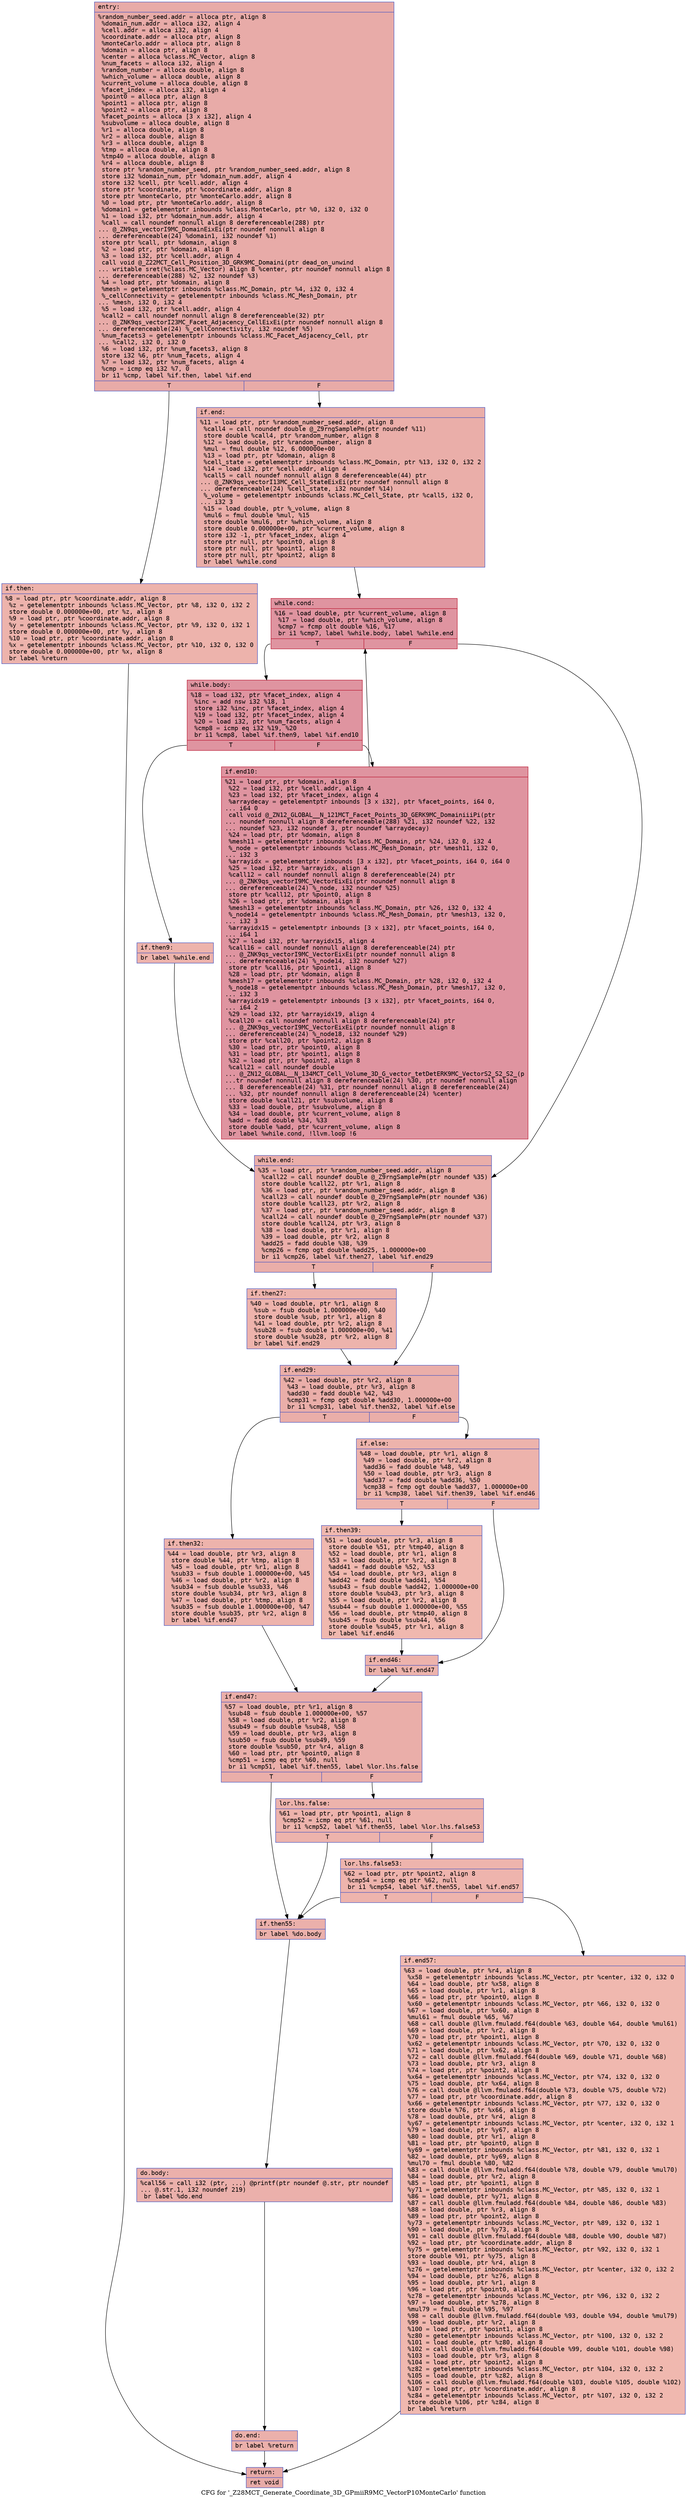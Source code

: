 digraph "CFG for '_Z28MCT_Generate_Coordinate_3D_GPmiiR9MC_VectorP10MonteCarlo' function" {
	label="CFG for '_Z28MCT_Generate_Coordinate_3D_GPmiiR9MC_VectorP10MonteCarlo' function";

	Node0x5579e7186b40 [shape=record,color="#3d50c3ff", style=filled, fillcolor="#cc403a70" fontname="Courier",label="{entry:\l|  %random_number_seed.addr = alloca ptr, align 8\l  %domain_num.addr = alloca i32, align 4\l  %cell.addr = alloca i32, align 4\l  %coordinate.addr = alloca ptr, align 8\l  %monteCarlo.addr = alloca ptr, align 8\l  %domain = alloca ptr, align 8\l  %center = alloca %class.MC_Vector, align 8\l  %num_facets = alloca i32, align 4\l  %random_number = alloca double, align 8\l  %which_volume = alloca double, align 8\l  %current_volume = alloca double, align 8\l  %facet_index = alloca i32, align 4\l  %point0 = alloca ptr, align 8\l  %point1 = alloca ptr, align 8\l  %point2 = alloca ptr, align 8\l  %facet_points = alloca [3 x i32], align 4\l  %subvolume = alloca double, align 8\l  %r1 = alloca double, align 8\l  %r2 = alloca double, align 8\l  %r3 = alloca double, align 8\l  %tmp = alloca double, align 8\l  %tmp40 = alloca double, align 8\l  %r4 = alloca double, align 8\l  store ptr %random_number_seed, ptr %random_number_seed.addr, align 8\l  store i32 %domain_num, ptr %domain_num.addr, align 4\l  store i32 %cell, ptr %cell.addr, align 4\l  store ptr %coordinate, ptr %coordinate.addr, align 8\l  store ptr %monteCarlo, ptr %monteCarlo.addr, align 8\l  %0 = load ptr, ptr %monteCarlo.addr, align 8\l  %domain1 = getelementptr inbounds %class.MonteCarlo, ptr %0, i32 0, i32 0\l  %1 = load i32, ptr %domain_num.addr, align 4\l  %call = call noundef nonnull align 8 dereferenceable(288) ptr\l... @_ZN9qs_vectorI9MC_DomainEixEi(ptr noundef nonnull align 8\l... dereferenceable(24) %domain1, i32 noundef %1)\l  store ptr %call, ptr %domain, align 8\l  %2 = load ptr, ptr %domain, align 8\l  %3 = load i32, ptr %cell.addr, align 4\l  call void @_Z22MCT_Cell_Position_3D_GRK9MC_Domaini(ptr dead_on_unwind\l... writable sret(%class.MC_Vector) align 8 %center, ptr noundef nonnull align 8\l... dereferenceable(288) %2, i32 noundef %3)\l  %4 = load ptr, ptr %domain, align 8\l  %mesh = getelementptr inbounds %class.MC_Domain, ptr %4, i32 0, i32 4\l  %_cellConnectivity = getelementptr inbounds %class.MC_Mesh_Domain, ptr\l... %mesh, i32 0, i32 4\l  %5 = load i32, ptr %cell.addr, align 4\l  %call2 = call noundef nonnull align 8 dereferenceable(32) ptr\l... @_ZNK9qs_vectorI23MC_Facet_Adjacency_CellEixEi(ptr noundef nonnull align 8\l... dereferenceable(24) %_cellConnectivity, i32 noundef %5)\l  %num_facets3 = getelementptr inbounds %class.MC_Facet_Adjacency_Cell, ptr\l... %call2, i32 0, i32 0\l  %6 = load i32, ptr %num_facets3, align 8\l  store i32 %6, ptr %num_facets, align 4\l  %7 = load i32, ptr %num_facets, align 4\l  %cmp = icmp eq i32 %7, 0\l  br i1 %cmp, label %if.then, label %if.end\l|{<s0>T|<s1>F}}"];
	Node0x5579e7186b40:s0 -> Node0x5579e718ef40[tooltip="entry -> if.then\nProbability 37.50%" ];
	Node0x5579e7186b40:s1 -> Node0x5579e718f010[tooltip="entry -> if.end\nProbability 62.50%" ];
	Node0x5579e718ef40 [shape=record,color="#3d50c3ff", style=filled, fillcolor="#d6524470" fontname="Courier",label="{if.then:\l|  %8 = load ptr, ptr %coordinate.addr, align 8\l  %z = getelementptr inbounds %class.MC_Vector, ptr %8, i32 0, i32 2\l  store double 0.000000e+00, ptr %z, align 8\l  %9 = load ptr, ptr %coordinate.addr, align 8\l  %y = getelementptr inbounds %class.MC_Vector, ptr %9, i32 0, i32 1\l  store double 0.000000e+00, ptr %y, align 8\l  %10 = load ptr, ptr %coordinate.addr, align 8\l  %x = getelementptr inbounds %class.MC_Vector, ptr %10, i32 0, i32 0\l  store double 0.000000e+00, ptr %x, align 8\l  br label %return\l}"];
	Node0x5579e718ef40 -> Node0x5579e718f790[tooltip="if.then -> return\nProbability 100.00%" ];
	Node0x5579e718f010 [shape=record,color="#3d50c3ff", style=filled, fillcolor="#d0473d70" fontname="Courier",label="{if.end:\l|  %11 = load ptr, ptr %random_number_seed.addr, align 8\l  %call4 = call noundef double @_Z9rngSamplePm(ptr noundef %11)\l  store double %call4, ptr %random_number, align 8\l  %12 = load double, ptr %random_number, align 8\l  %mul = fmul double %12, 6.000000e+00\l  %13 = load ptr, ptr %domain, align 8\l  %cell_state = getelementptr inbounds %class.MC_Domain, ptr %13, i32 0, i32 2\l  %14 = load i32, ptr %cell.addr, align 4\l  %call5 = call noundef nonnull align 8 dereferenceable(44) ptr\l... @_ZNK9qs_vectorI13MC_Cell_StateEixEi(ptr noundef nonnull align 8\l... dereferenceable(24) %cell_state, i32 noundef %14)\l  %_volume = getelementptr inbounds %class.MC_Cell_State, ptr %call5, i32 0,\l... i32 3\l  %15 = load double, ptr %_volume, align 8\l  %mul6 = fmul double %mul, %15\l  store double %mul6, ptr %which_volume, align 8\l  store double 0.000000e+00, ptr %current_volume, align 8\l  store i32 -1, ptr %facet_index, align 4\l  store ptr null, ptr %point0, align 8\l  store ptr null, ptr %point1, align 8\l  store ptr null, ptr %point2, align 8\l  br label %while.cond\l}"];
	Node0x5579e718f010 -> Node0x5579e7190680[tooltip="if.end -> while.cond\nProbability 100.00%" ];
	Node0x5579e7190680 [shape=record,color="#b70d28ff", style=filled, fillcolor="#b70d2870" fontname="Courier",label="{while.cond:\l|  %16 = load double, ptr %current_volume, align 8\l  %17 = load double, ptr %which_volume, align 8\l  %cmp7 = fcmp olt double %16, %17\l  br i1 %cmp7, label %while.body, label %while.end\l|{<s0>T|<s1>F}}"];
	Node0x5579e7190680:s0 -> Node0x5579e7190fa0[tooltip="while.cond -> while.body\nProbability 96.88%" ];
	Node0x5579e7190680:s1 -> Node0x5579e7191020[tooltip="while.cond -> while.end\nProbability 3.12%" ];
	Node0x5579e7190fa0 [shape=record,color="#b70d28ff", style=filled, fillcolor="#b70d2870" fontname="Courier",label="{while.body:\l|  %18 = load i32, ptr %facet_index, align 4\l  %inc = add nsw i32 %18, 1\l  store i32 %inc, ptr %facet_index, align 4\l  %19 = load i32, ptr %facet_index, align 4\l  %20 = load i32, ptr %num_facets, align 4\l  %cmp8 = icmp eq i32 %19, %20\l  br i1 %cmp8, label %if.then9, label %if.end10\l|{<s0>T|<s1>F}}"];
	Node0x5579e7190fa0:s0 -> Node0x5579e7191530[tooltip="while.body -> if.then9\nProbability 3.12%" ];
	Node0x5579e7190fa0:s1 -> Node0x5579e71915b0[tooltip="while.body -> if.end10\nProbability 96.88%" ];
	Node0x5579e7191530 [shape=record,color="#3d50c3ff", style=filled, fillcolor="#d6524470" fontname="Courier",label="{if.then9:\l|  br label %while.end\l}"];
	Node0x5579e7191530 -> Node0x5579e7191020[tooltip="if.then9 -> while.end\nProbability 100.00%" ];
	Node0x5579e71915b0 [shape=record,color="#b70d28ff", style=filled, fillcolor="#b70d2870" fontname="Courier",label="{if.end10:\l|  %21 = load ptr, ptr %domain, align 8\l  %22 = load i32, ptr %cell.addr, align 4\l  %23 = load i32, ptr %facet_index, align 4\l  %arraydecay = getelementptr inbounds [3 x i32], ptr %facet_points, i64 0,\l... i64 0\l  call void @_ZN12_GLOBAL__N_121MCT_Facet_Points_3D_GERK9MC_DomainiiiPi(ptr\l... noundef nonnull align 8 dereferenceable(288) %21, i32 noundef %22, i32\l... noundef %23, i32 noundef 3, ptr noundef %arraydecay)\l  %24 = load ptr, ptr %domain, align 8\l  %mesh11 = getelementptr inbounds %class.MC_Domain, ptr %24, i32 0, i32 4\l  %_node = getelementptr inbounds %class.MC_Mesh_Domain, ptr %mesh11, i32 0,\l... i32 3\l  %arrayidx = getelementptr inbounds [3 x i32], ptr %facet_points, i64 0, i64 0\l  %25 = load i32, ptr %arrayidx, align 4\l  %call12 = call noundef nonnull align 8 dereferenceable(24) ptr\l... @_ZNK9qs_vectorI9MC_VectorEixEi(ptr noundef nonnull align 8\l... dereferenceable(24) %_node, i32 noundef %25)\l  store ptr %call12, ptr %point0, align 8\l  %26 = load ptr, ptr %domain, align 8\l  %mesh13 = getelementptr inbounds %class.MC_Domain, ptr %26, i32 0, i32 4\l  %_node14 = getelementptr inbounds %class.MC_Mesh_Domain, ptr %mesh13, i32 0,\l... i32 3\l  %arrayidx15 = getelementptr inbounds [3 x i32], ptr %facet_points, i64 0,\l... i64 1\l  %27 = load i32, ptr %arrayidx15, align 4\l  %call16 = call noundef nonnull align 8 dereferenceable(24) ptr\l... @_ZNK9qs_vectorI9MC_VectorEixEi(ptr noundef nonnull align 8\l... dereferenceable(24) %_node14, i32 noundef %27)\l  store ptr %call16, ptr %point1, align 8\l  %28 = load ptr, ptr %domain, align 8\l  %mesh17 = getelementptr inbounds %class.MC_Domain, ptr %28, i32 0, i32 4\l  %_node18 = getelementptr inbounds %class.MC_Mesh_Domain, ptr %mesh17, i32 0,\l... i32 3\l  %arrayidx19 = getelementptr inbounds [3 x i32], ptr %facet_points, i64 0,\l... i64 2\l  %29 = load i32, ptr %arrayidx19, align 4\l  %call20 = call noundef nonnull align 8 dereferenceable(24) ptr\l... @_ZNK9qs_vectorI9MC_VectorEixEi(ptr noundef nonnull align 8\l... dereferenceable(24) %_node18, i32 noundef %29)\l  store ptr %call20, ptr %point2, align 8\l  %30 = load ptr, ptr %point0, align 8\l  %31 = load ptr, ptr %point1, align 8\l  %32 = load ptr, ptr %point2, align 8\l  %call21 = call noundef double\l... @_ZN12_GLOBAL__N_134MCT_Cell_Volume_3D_G_vector_tetDetERK9MC_VectorS2_S2_S2_(p\l...tr noundef nonnull align 8 dereferenceable(24) %30, ptr noundef nonnull align\l... 8 dereferenceable(24) %31, ptr noundef nonnull align 8 dereferenceable(24)\l... %32, ptr noundef nonnull align 8 dereferenceable(24) %center)\l  store double %call21, ptr %subvolume, align 8\l  %33 = load double, ptr %subvolume, align 8\l  %34 = load double, ptr %current_volume, align 8\l  %add = fadd double %34, %33\l  store double %add, ptr %current_volume, align 8\l  br label %while.cond, !llvm.loop !6\l}"];
	Node0x5579e71915b0 -> Node0x5579e7190680[tooltip="if.end10 -> while.cond\nProbability 100.00%" ];
	Node0x5579e7191020 [shape=record,color="#3d50c3ff", style=filled, fillcolor="#d0473d70" fontname="Courier",label="{while.end:\l|  %35 = load ptr, ptr %random_number_seed.addr, align 8\l  %call22 = call noundef double @_Z9rngSamplePm(ptr noundef %35)\l  store double %call22, ptr %r1, align 8\l  %36 = load ptr, ptr %random_number_seed.addr, align 8\l  %call23 = call noundef double @_Z9rngSamplePm(ptr noundef %36)\l  store double %call23, ptr %r2, align 8\l  %37 = load ptr, ptr %random_number_seed.addr, align 8\l  %call24 = call noundef double @_Z9rngSamplePm(ptr noundef %37)\l  store double %call24, ptr %r3, align 8\l  %38 = load double, ptr %r1, align 8\l  %39 = load double, ptr %r2, align 8\l  %add25 = fadd double %38, %39\l  %cmp26 = fcmp ogt double %add25, 1.000000e+00\l  br i1 %cmp26, label %if.then27, label %if.end29\l|{<s0>T|<s1>F}}"];
	Node0x5579e7191020:s0 -> Node0x5579e7193f40[tooltip="while.end -> if.then27\nProbability 50.00%" ];
	Node0x5579e7191020:s1 -> Node0x5579e7193f90[tooltip="while.end -> if.end29\nProbability 50.00%" ];
	Node0x5579e7193f40 [shape=record,color="#3d50c3ff", style=filled, fillcolor="#d6524470" fontname="Courier",label="{if.then27:\l|  %40 = load double, ptr %r1, align 8\l  %sub = fsub double 1.000000e+00, %40\l  store double %sub, ptr %r1, align 8\l  %41 = load double, ptr %r2, align 8\l  %sub28 = fsub double 1.000000e+00, %41\l  store double %sub28, ptr %r2, align 8\l  br label %if.end29\l}"];
	Node0x5579e7193f40 -> Node0x5579e7193f90[tooltip="if.then27 -> if.end29\nProbability 100.00%" ];
	Node0x5579e7193f90 [shape=record,color="#3d50c3ff", style=filled, fillcolor="#d0473d70" fontname="Courier",label="{if.end29:\l|  %42 = load double, ptr %r2, align 8\l  %43 = load double, ptr %r3, align 8\l  %add30 = fadd double %42, %43\l  %cmp31 = fcmp ogt double %add30, 1.000000e+00\l  br i1 %cmp31, label %if.then32, label %if.else\l|{<s0>T|<s1>F}}"];
	Node0x5579e7193f90:s0 -> Node0x5579e7194700[tooltip="if.end29 -> if.then32\nProbability 50.00%" ];
	Node0x5579e7193f90:s1 -> Node0x5579e7194780[tooltip="if.end29 -> if.else\nProbability 50.00%" ];
	Node0x5579e7194700 [shape=record,color="#3d50c3ff", style=filled, fillcolor="#d6524470" fontname="Courier",label="{if.then32:\l|  %44 = load double, ptr %r3, align 8\l  store double %44, ptr %tmp, align 8\l  %45 = load double, ptr %r1, align 8\l  %sub33 = fsub double 1.000000e+00, %45\l  %46 = load double, ptr %r2, align 8\l  %sub34 = fsub double %sub33, %46\l  store double %sub34, ptr %r3, align 8\l  %47 = load double, ptr %tmp, align 8\l  %sub35 = fsub double 1.000000e+00, %47\l  store double %sub35, ptr %r2, align 8\l  br label %if.end47\l}"];
	Node0x5579e7194700 -> Node0x5579e71956a0[tooltip="if.then32 -> if.end47\nProbability 100.00%" ];
	Node0x5579e7194780 [shape=record,color="#3d50c3ff", style=filled, fillcolor="#d6524470" fontname="Courier",label="{if.else:\l|  %48 = load double, ptr %r1, align 8\l  %49 = load double, ptr %r2, align 8\l  %add36 = fadd double %48, %49\l  %50 = load double, ptr %r3, align 8\l  %add37 = fadd double %add36, %50\l  %cmp38 = fcmp ogt double %add37, 1.000000e+00\l  br i1 %cmp38, label %if.then39, label %if.end46\l|{<s0>T|<s1>F}}"];
	Node0x5579e7194780:s0 -> Node0x5579e7195b20[tooltip="if.else -> if.then39\nProbability 50.00%" ];
	Node0x5579e7194780:s1 -> Node0x5579e7195ba0[tooltip="if.else -> if.end46\nProbability 50.00%" ];
	Node0x5579e7195b20 [shape=record,color="#3d50c3ff", style=filled, fillcolor="#dc5d4a70" fontname="Courier",label="{if.then39:\l|  %51 = load double, ptr %r3, align 8\l  store double %51, ptr %tmp40, align 8\l  %52 = load double, ptr %r1, align 8\l  %53 = load double, ptr %r2, align 8\l  %add41 = fadd double %52, %53\l  %54 = load double, ptr %r3, align 8\l  %add42 = fadd double %add41, %54\l  %sub43 = fsub double %add42, 1.000000e+00\l  store double %sub43, ptr %r3, align 8\l  %55 = load double, ptr %r2, align 8\l  %sub44 = fsub double 1.000000e+00, %55\l  %56 = load double, ptr %tmp40, align 8\l  %sub45 = fsub double %sub44, %56\l  store double %sub45, ptr %r1, align 8\l  br label %if.end46\l}"];
	Node0x5579e7195b20 -> Node0x5579e7195ba0[tooltip="if.then39 -> if.end46\nProbability 100.00%" ];
	Node0x5579e7195ba0 [shape=record,color="#3d50c3ff", style=filled, fillcolor="#d6524470" fontname="Courier",label="{if.end46:\l|  br label %if.end47\l}"];
	Node0x5579e7195ba0 -> Node0x5579e71956a0[tooltip="if.end46 -> if.end47\nProbability 100.00%" ];
	Node0x5579e71956a0 [shape=record,color="#3d50c3ff", style=filled, fillcolor="#d0473d70" fontname="Courier",label="{if.end47:\l|  %57 = load double, ptr %r1, align 8\l  %sub48 = fsub double 1.000000e+00, %57\l  %58 = load double, ptr %r2, align 8\l  %sub49 = fsub double %sub48, %58\l  %59 = load double, ptr %r3, align 8\l  %sub50 = fsub double %sub49, %59\l  store double %sub50, ptr %r4, align 8\l  %60 = load ptr, ptr %point0, align 8\l  %cmp51 = icmp eq ptr %60, null\l  br i1 %cmp51, label %if.then55, label %lor.lhs.false\l|{<s0>T|<s1>F}}"];
	Node0x5579e71956a0:s0 -> Node0x5579e71971c0[tooltip="if.end47 -> if.then55\nProbability 37.50%" ];
	Node0x5579e71956a0:s1 -> Node0x5579e7197240[tooltip="if.end47 -> lor.lhs.false\nProbability 62.50%" ];
	Node0x5579e7197240 [shape=record,color="#3d50c3ff", style=filled, fillcolor="#d6524470" fontname="Courier",label="{lor.lhs.false:\l|  %61 = load ptr, ptr %point1, align 8\l  %cmp52 = icmp eq ptr %61, null\l  br i1 %cmp52, label %if.then55, label %lor.lhs.false53\l|{<s0>T|<s1>F}}"];
	Node0x5579e7197240:s0 -> Node0x5579e71971c0[tooltip="lor.lhs.false -> if.then55\nProbability 37.50%" ];
	Node0x5579e7197240:s1 -> Node0x5579e71974a0[tooltip="lor.lhs.false -> lor.lhs.false53\nProbability 62.50%" ];
	Node0x5579e71974a0 [shape=record,color="#3d50c3ff", style=filled, fillcolor="#d8564670" fontname="Courier",label="{lor.lhs.false53:\l|  %62 = load ptr, ptr %point2, align 8\l  %cmp54 = icmp eq ptr %62, null\l  br i1 %cmp54, label %if.then55, label %if.end57\l|{<s0>T|<s1>F}}"];
	Node0x5579e71974a0:s0 -> Node0x5579e71971c0[tooltip="lor.lhs.false53 -> if.then55\nProbability 37.50%" ];
	Node0x5579e71974a0:s1 -> Node0x5579e7197730[tooltip="lor.lhs.false53 -> if.end57\nProbability 62.50%" ];
	Node0x5579e71971c0 [shape=record,color="#3d50c3ff", style=filled, fillcolor="#d24b4070" fontname="Courier",label="{if.then55:\l|  br label %do.body\l}"];
	Node0x5579e71971c0 -> Node0x5579e7197830[tooltip="if.then55 -> do.body\nProbability 100.00%" ];
	Node0x5579e7197830 [shape=record,color="#3d50c3ff", style=filled, fillcolor="#d24b4070" fontname="Courier",label="{do.body:\l|  %call56 = call i32 (ptr, ...) @printf(ptr noundef @.str, ptr noundef\l... @.str.1, i32 noundef 219)\l  br label %do.end\l}"];
	Node0x5579e7197830 -> Node0x5579e71979b0[tooltip="do.body -> do.end\nProbability 100.00%" ];
	Node0x5579e71979b0 [shape=record,color="#3d50c3ff", style=filled, fillcolor="#d24b4070" fontname="Courier",label="{do.end:\l|  br label %return\l}"];
	Node0x5579e71979b0 -> Node0x5579e718f790[tooltip="do.end -> return\nProbability 100.00%" ];
	Node0x5579e7197730 [shape=record,color="#3d50c3ff", style=filled, fillcolor="#dc5d4a70" fontname="Courier",label="{if.end57:\l|  %63 = load double, ptr %r4, align 8\l  %x58 = getelementptr inbounds %class.MC_Vector, ptr %center, i32 0, i32 0\l  %64 = load double, ptr %x58, align 8\l  %65 = load double, ptr %r1, align 8\l  %66 = load ptr, ptr %point0, align 8\l  %x60 = getelementptr inbounds %class.MC_Vector, ptr %66, i32 0, i32 0\l  %67 = load double, ptr %x60, align 8\l  %mul61 = fmul double %65, %67\l  %68 = call double @llvm.fmuladd.f64(double %63, double %64, double %mul61)\l  %69 = load double, ptr %r2, align 8\l  %70 = load ptr, ptr %point1, align 8\l  %x62 = getelementptr inbounds %class.MC_Vector, ptr %70, i32 0, i32 0\l  %71 = load double, ptr %x62, align 8\l  %72 = call double @llvm.fmuladd.f64(double %69, double %71, double %68)\l  %73 = load double, ptr %r3, align 8\l  %74 = load ptr, ptr %point2, align 8\l  %x64 = getelementptr inbounds %class.MC_Vector, ptr %74, i32 0, i32 0\l  %75 = load double, ptr %x64, align 8\l  %76 = call double @llvm.fmuladd.f64(double %73, double %75, double %72)\l  %77 = load ptr, ptr %coordinate.addr, align 8\l  %x66 = getelementptr inbounds %class.MC_Vector, ptr %77, i32 0, i32 0\l  store double %76, ptr %x66, align 8\l  %78 = load double, ptr %r4, align 8\l  %y67 = getelementptr inbounds %class.MC_Vector, ptr %center, i32 0, i32 1\l  %79 = load double, ptr %y67, align 8\l  %80 = load double, ptr %r1, align 8\l  %81 = load ptr, ptr %point0, align 8\l  %y69 = getelementptr inbounds %class.MC_Vector, ptr %81, i32 0, i32 1\l  %82 = load double, ptr %y69, align 8\l  %mul70 = fmul double %80, %82\l  %83 = call double @llvm.fmuladd.f64(double %78, double %79, double %mul70)\l  %84 = load double, ptr %r2, align 8\l  %85 = load ptr, ptr %point1, align 8\l  %y71 = getelementptr inbounds %class.MC_Vector, ptr %85, i32 0, i32 1\l  %86 = load double, ptr %y71, align 8\l  %87 = call double @llvm.fmuladd.f64(double %84, double %86, double %83)\l  %88 = load double, ptr %r3, align 8\l  %89 = load ptr, ptr %point2, align 8\l  %y73 = getelementptr inbounds %class.MC_Vector, ptr %89, i32 0, i32 1\l  %90 = load double, ptr %y73, align 8\l  %91 = call double @llvm.fmuladd.f64(double %88, double %90, double %87)\l  %92 = load ptr, ptr %coordinate.addr, align 8\l  %y75 = getelementptr inbounds %class.MC_Vector, ptr %92, i32 0, i32 1\l  store double %91, ptr %y75, align 8\l  %93 = load double, ptr %r4, align 8\l  %z76 = getelementptr inbounds %class.MC_Vector, ptr %center, i32 0, i32 2\l  %94 = load double, ptr %z76, align 8\l  %95 = load double, ptr %r1, align 8\l  %96 = load ptr, ptr %point0, align 8\l  %z78 = getelementptr inbounds %class.MC_Vector, ptr %96, i32 0, i32 2\l  %97 = load double, ptr %z78, align 8\l  %mul79 = fmul double %95, %97\l  %98 = call double @llvm.fmuladd.f64(double %93, double %94, double %mul79)\l  %99 = load double, ptr %r2, align 8\l  %100 = load ptr, ptr %point1, align 8\l  %z80 = getelementptr inbounds %class.MC_Vector, ptr %100, i32 0, i32 2\l  %101 = load double, ptr %z80, align 8\l  %102 = call double @llvm.fmuladd.f64(double %99, double %101, double %98)\l  %103 = load double, ptr %r3, align 8\l  %104 = load ptr, ptr %point2, align 8\l  %z82 = getelementptr inbounds %class.MC_Vector, ptr %104, i32 0, i32 2\l  %105 = load double, ptr %z82, align 8\l  %106 = call double @llvm.fmuladd.f64(double %103, double %105, double %102)\l  %107 = load ptr, ptr %coordinate.addr, align 8\l  %z84 = getelementptr inbounds %class.MC_Vector, ptr %107, i32 0, i32 2\l  store double %106, ptr %z84, align 8\l  br label %return\l}"];
	Node0x5579e7197730 -> Node0x5579e718f790[tooltip="if.end57 -> return\nProbability 100.00%" ];
	Node0x5579e718f790 [shape=record,color="#3d50c3ff", style=filled, fillcolor="#cc403a70" fontname="Courier",label="{return:\l|  ret void\l}"];
}
